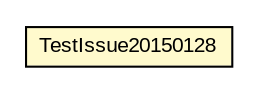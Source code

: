 #!/usr/local/bin/dot
#
# Class diagram 
# Generated by UMLGraph version 5.1 (http://www.umlgraph.org/)
#

digraph G {
	edge [fontname="arial",fontsize=10,labelfontname="arial",labelfontsize=10];
	node [fontname="arial",fontsize=10,shape=plaintext];
	nodesep=0.25;
	ranksep=0.5;
	// com.helger.schematron.supplemantery.TestIssue20150128
	c763 [label=<<table title="com.helger.schematron.supplemantery.TestIssue20150128" border="0" cellborder="1" cellspacing="0" cellpadding="2" port="p" bgcolor="lemonChiffon" href="./TestIssue20150128.html">
		<tr><td><table border="0" cellspacing="0" cellpadding="1">
<tr><td align="center" balign="center"> TestIssue20150128 </td></tr>
		</table></td></tr>
		</table>>, fontname="arial", fontcolor="black", fontsize=10.0];
}

